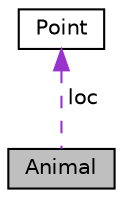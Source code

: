digraph "Animal"
{
  edge [fontname="Helvetica",fontsize="10",labelfontname="Helvetica",labelfontsize="10"];
  node [fontname="Helvetica",fontsize="10",shape=record];
  Node1 [label="Animal",height=0.2,width=0.4,color="black", fillcolor="grey75", style="filled", fontcolor="black"];
  Node2 -> Node1 [dir="back",color="darkorchid3",fontsize="10",style="dashed",label=" loc" ,fontname="Helvetica"];
  Node2 [label="Point",height=0.2,width=0.4,color="black", fillcolor="white", style="filled",URL="$classPoint.html"];
}
